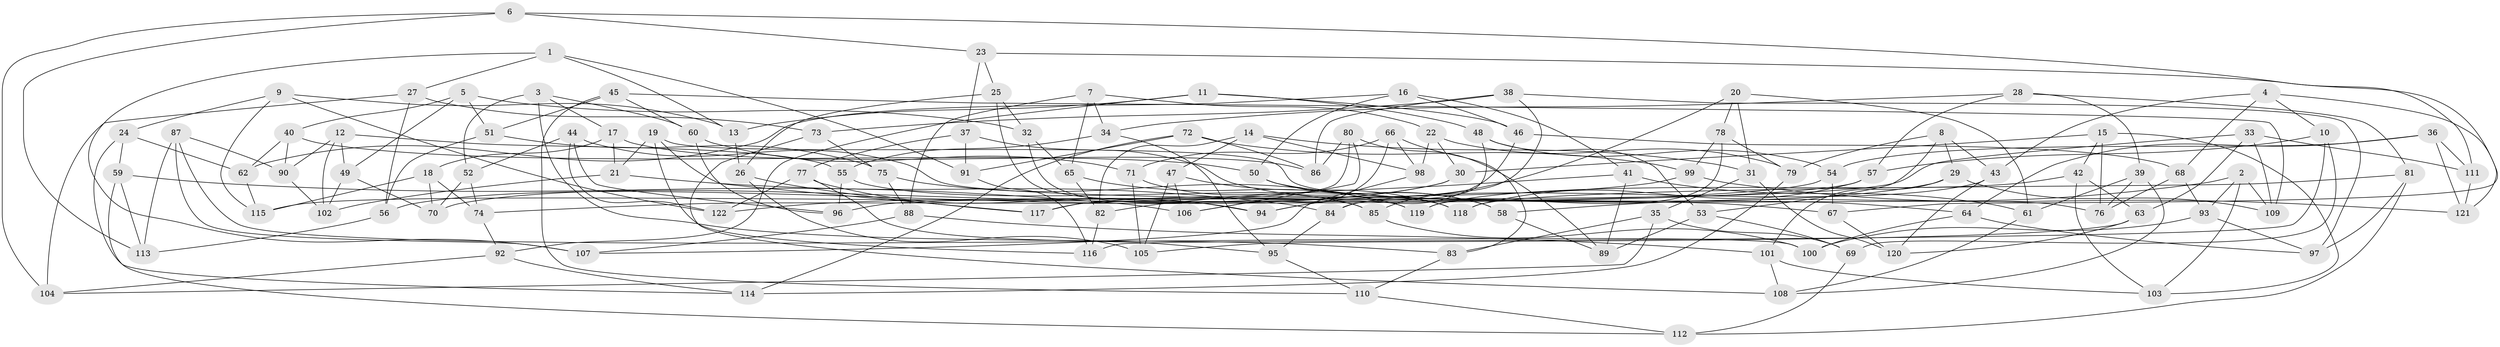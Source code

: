 // Generated by graph-tools (version 1.1) at 2025/58/03/09/25 04:58:21]
// undirected, 122 vertices, 244 edges
graph export_dot {
graph [start="1"]
  node [color=gray90,style=filled];
  1;
  2;
  3;
  4;
  5;
  6;
  7;
  8;
  9;
  10;
  11;
  12;
  13;
  14;
  15;
  16;
  17;
  18;
  19;
  20;
  21;
  22;
  23;
  24;
  25;
  26;
  27;
  28;
  29;
  30;
  31;
  32;
  33;
  34;
  35;
  36;
  37;
  38;
  39;
  40;
  41;
  42;
  43;
  44;
  45;
  46;
  47;
  48;
  49;
  50;
  51;
  52;
  53;
  54;
  55;
  56;
  57;
  58;
  59;
  60;
  61;
  62;
  63;
  64;
  65;
  66;
  67;
  68;
  69;
  70;
  71;
  72;
  73;
  74;
  75;
  76;
  77;
  78;
  79;
  80;
  81;
  82;
  83;
  84;
  85;
  86;
  87;
  88;
  89;
  90;
  91;
  92;
  93;
  94;
  95;
  96;
  97;
  98;
  99;
  100;
  101;
  102;
  103;
  104;
  105;
  106;
  107;
  108;
  109;
  110;
  111;
  112;
  113;
  114;
  115;
  116;
  117;
  118;
  119;
  120;
  121;
  122;
  1 -- 27;
  1 -- 107;
  1 -- 13;
  1 -- 91;
  2 -- 103;
  2 -- 109;
  2 -- 93;
  2 -- 58;
  3 -- 83;
  3 -- 17;
  3 -- 60;
  3 -- 52;
  4 -- 43;
  4 -- 121;
  4 -- 68;
  4 -- 10;
  5 -- 49;
  5 -- 32;
  5 -- 40;
  5 -- 51;
  6 -- 104;
  6 -- 113;
  6 -- 111;
  6 -- 23;
  7 -- 34;
  7 -- 22;
  7 -- 88;
  7 -- 65;
  8 -- 53;
  8 -- 29;
  8 -- 43;
  8 -- 79;
  9 -- 13;
  9 -- 24;
  9 -- 115;
  9 -- 122;
  10 -- 57;
  10 -- 69;
  10 -- 116;
  11 -- 48;
  11 -- 46;
  11 -- 13;
  11 -- 92;
  12 -- 55;
  12 -- 102;
  12 -- 49;
  12 -- 90;
  13 -- 26;
  14 -- 82;
  14 -- 31;
  14 -- 47;
  14 -- 98;
  15 -- 30;
  15 -- 103;
  15 -- 76;
  15 -- 42;
  16 -- 50;
  16 -- 41;
  16 -- 62;
  16 -- 46;
  17 -- 18;
  17 -- 21;
  17 -- 86;
  18 -- 70;
  18 -- 74;
  18 -- 115;
  19 -- 116;
  19 -- 21;
  19 -- 117;
  19 -- 76;
  20 -- 78;
  20 -- 94;
  20 -- 31;
  20 -- 61;
  21 -- 102;
  21 -- 84;
  22 -- 98;
  22 -- 30;
  22 -- 79;
  23 -- 37;
  23 -- 25;
  23 -- 67;
  24 -- 62;
  24 -- 114;
  24 -- 59;
  25 -- 26;
  25 -- 94;
  25 -- 32;
  26 -- 117;
  26 -- 105;
  27 -- 73;
  27 -- 56;
  27 -- 104;
  28 -- 34;
  28 -- 39;
  28 -- 81;
  28 -- 57;
  29 -- 101;
  29 -- 117;
  29 -- 109;
  30 -- 56;
  30 -- 70;
  31 -- 120;
  31 -- 35;
  32 -- 65;
  32 -- 85;
  33 -- 109;
  33 -- 63;
  33 -- 96;
  33 -- 111;
  34 -- 55;
  34 -- 95;
  35 -- 69;
  35 -- 83;
  35 -- 104;
  36 -- 64;
  36 -- 54;
  36 -- 121;
  36 -- 111;
  37 -- 91;
  37 -- 77;
  37 -- 58;
  38 -- 97;
  38 -- 86;
  38 -- 85;
  38 -- 73;
  39 -- 61;
  39 -- 108;
  39 -- 76;
  40 -- 90;
  40 -- 50;
  40 -- 62;
  41 -- 82;
  41 -- 89;
  41 -- 61;
  42 -- 103;
  42 -- 63;
  42 -- 119;
  43 -- 84;
  43 -- 120;
  44 -- 67;
  44 -- 122;
  44 -- 52;
  44 -- 96;
  45 -- 109;
  45 -- 51;
  45 -- 110;
  45 -- 60;
  46 -- 94;
  46 -- 68;
  47 -- 105;
  47 -- 106;
  47 -- 118;
  48 -- 53;
  48 -- 84;
  48 -- 54;
  49 -- 70;
  49 -- 102;
  50 -- 64;
  50 -- 58;
  51 -- 75;
  51 -- 56;
  52 -- 70;
  52 -- 74;
  53 -- 69;
  53 -- 89;
  54 -- 67;
  54 -- 115;
  55 -- 96;
  55 -- 118;
  56 -- 113;
  57 -- 74;
  57 -- 118;
  58 -- 89;
  59 -- 112;
  59 -- 106;
  59 -- 113;
  60 -- 96;
  60 -- 71;
  61 -- 108;
  62 -- 115;
  63 -- 105;
  63 -- 120;
  64 -- 97;
  64 -- 100;
  65 -- 119;
  65 -- 82;
  66 -- 98;
  66 -- 83;
  66 -- 106;
  66 -- 71;
  67 -- 120;
  68 -- 76;
  68 -- 93;
  69 -- 112;
  71 -- 105;
  71 -- 85;
  72 -- 114;
  72 -- 91;
  72 -- 99;
  72 -- 86;
  73 -- 75;
  73 -- 108;
  74 -- 92;
  75 -- 88;
  75 -- 119;
  77 -- 94;
  77 -- 95;
  77 -- 122;
  78 -- 119;
  78 -- 99;
  78 -- 79;
  79 -- 114;
  80 -- 117;
  80 -- 106;
  80 -- 86;
  80 -- 89;
  81 -- 118;
  81 -- 112;
  81 -- 97;
  82 -- 116;
  83 -- 110;
  84 -- 95;
  85 -- 100;
  87 -- 100;
  87 -- 107;
  87 -- 113;
  87 -- 90;
  88 -- 107;
  88 -- 101;
  90 -- 102;
  91 -- 116;
  92 -- 114;
  92 -- 104;
  93 -- 100;
  93 -- 97;
  95 -- 110;
  98 -- 107;
  99 -- 121;
  99 -- 122;
  101 -- 103;
  101 -- 108;
  110 -- 112;
  111 -- 121;
}
